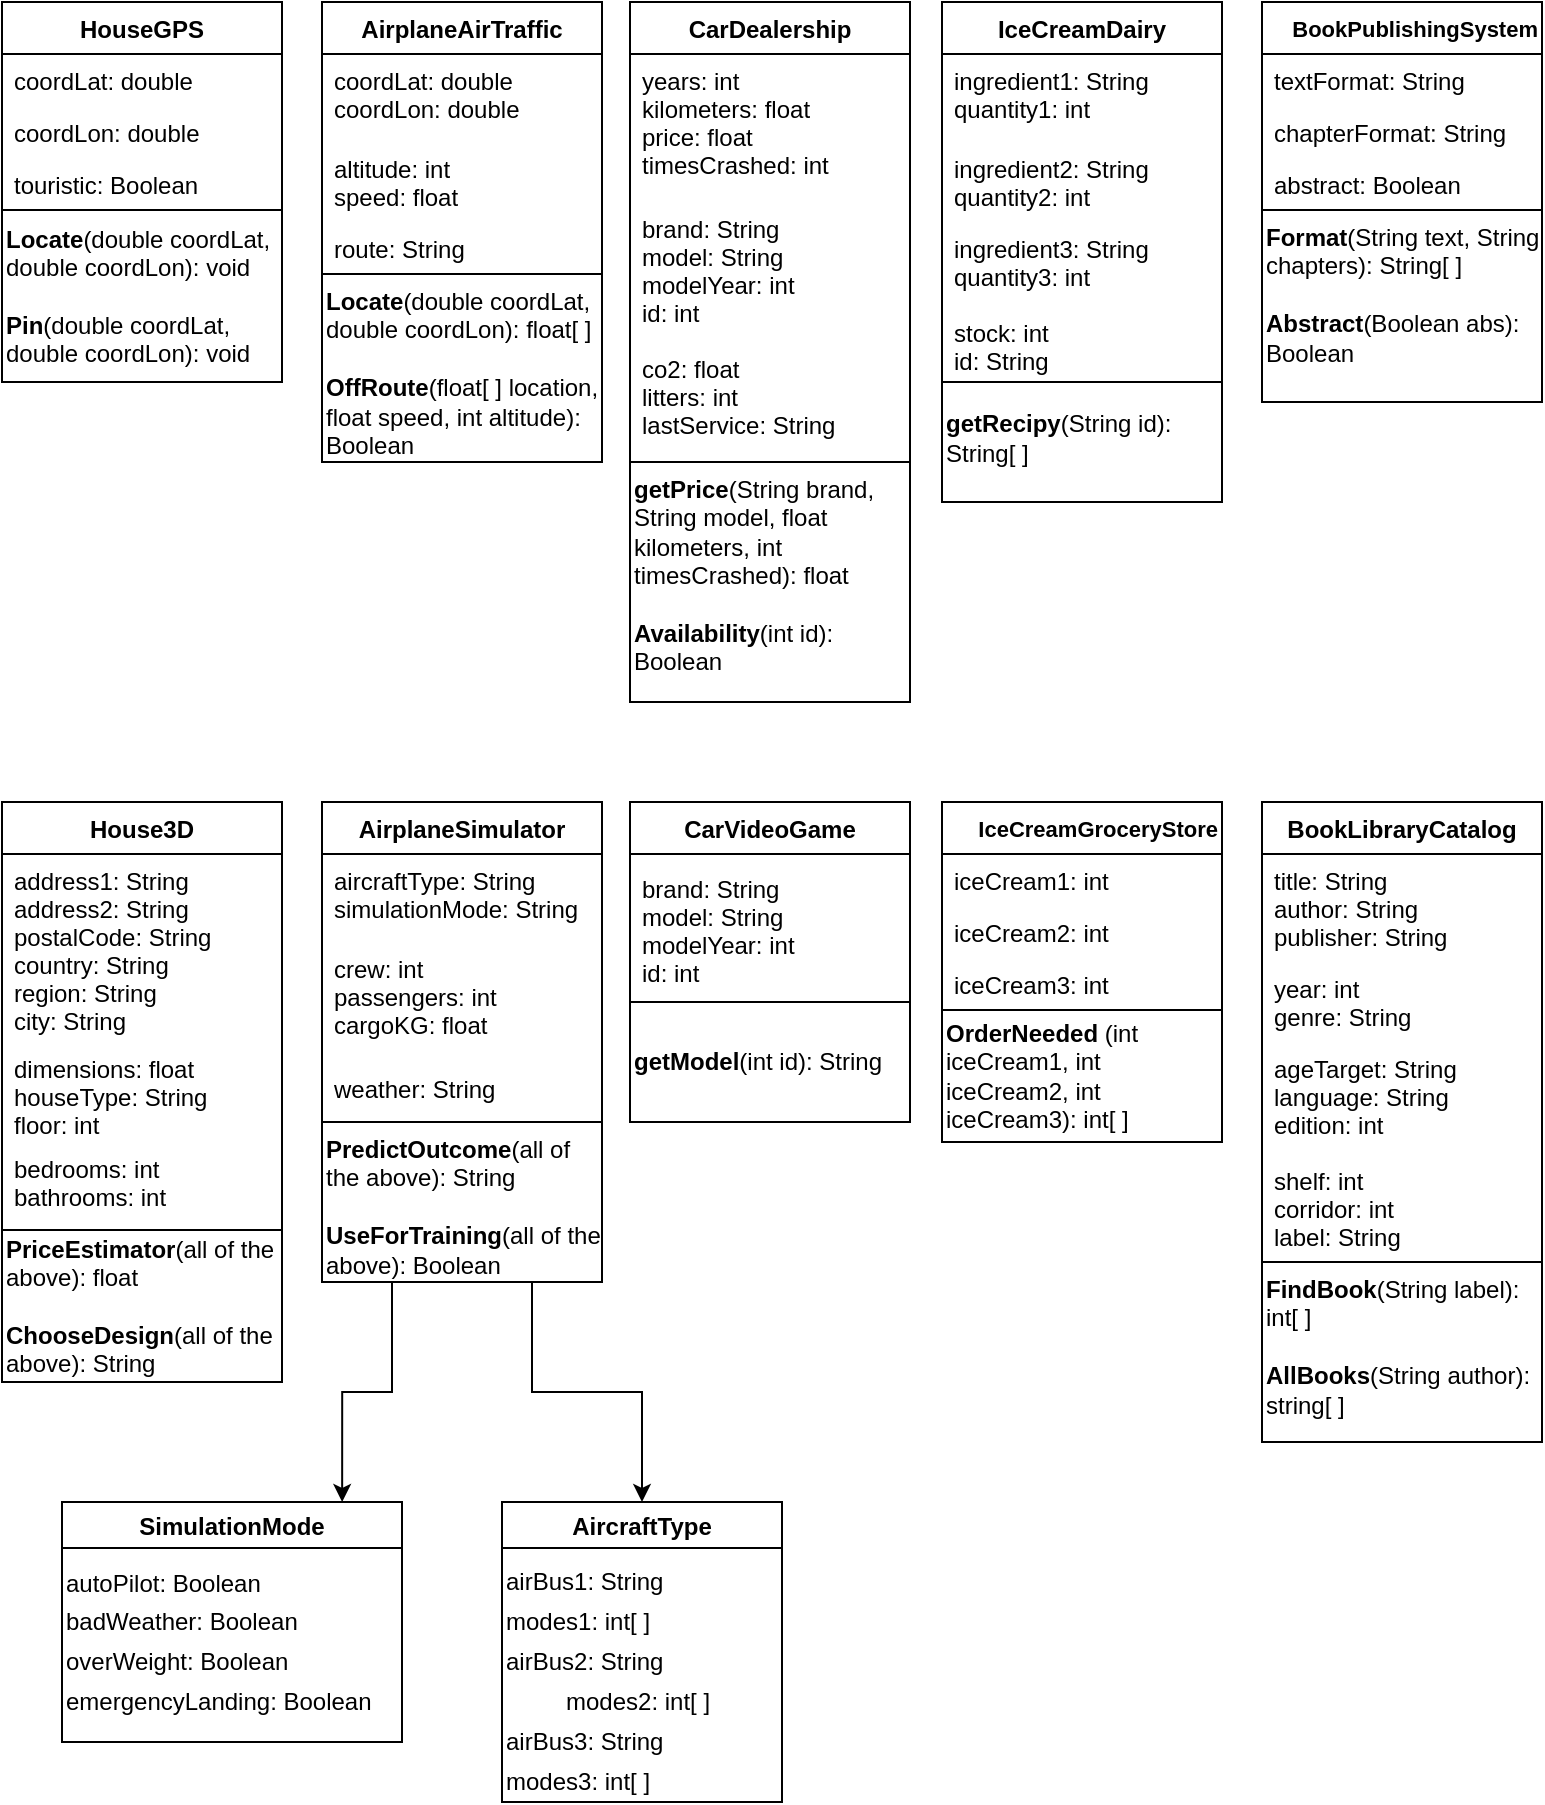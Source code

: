 <mxfile version="13.0.3" type="device"><diagram id="C5RBs43oDa-KdzZeNtuy" name="Page-1"><mxGraphModel dx="942" dy="457" grid="1" gridSize="10" guides="1" tooltips="1" connect="1" arrows="1" fold="1" page="1" pageScale="1" pageWidth="827" pageHeight="1169" math="0" shadow="0"><root><mxCell id="WIyWlLk6GJQsqaUBKTNV-0"/><mxCell id="WIyWlLk6GJQsqaUBKTNV-1" parent="WIyWlLk6GJQsqaUBKTNV-0"/><mxCell id="4cBuytqNQl4m4PydhL2D-40" value="HouseGPS" style="swimlane;fontStyle=1;childLayout=stackLayout;horizontal=1;startSize=26;fillColor=none;horizontalStack=0;resizeParent=1;resizeParentMax=0;resizeLast=0;collapsible=1;marginBottom=0;align=center;" vertex="1" parent="WIyWlLk6GJQsqaUBKTNV-1"><mxGeometry x="30" y="30" width="140" height="104" as="geometry"/></mxCell><mxCell id="4cBuytqNQl4m4PydhL2D-41" value="coordLat: double" style="text;strokeColor=none;fillColor=none;align=left;verticalAlign=top;spacingLeft=4;spacingRight=4;overflow=hidden;rotatable=0;points=[[0,0.5],[1,0.5]];portConstraint=eastwest;" vertex="1" parent="4cBuytqNQl4m4PydhL2D-40"><mxGeometry y="26" width="140" height="26" as="geometry"/></mxCell><mxCell id="4cBuytqNQl4m4PydhL2D-42" value="coordLon: double" style="text;strokeColor=none;fillColor=none;align=left;verticalAlign=top;spacingLeft=4;spacingRight=4;overflow=hidden;rotatable=0;points=[[0,0.5],[1,0.5]];portConstraint=eastwest;" vertex="1" parent="4cBuytqNQl4m4PydhL2D-40"><mxGeometry y="52" width="140" height="26" as="geometry"/></mxCell><mxCell id="4cBuytqNQl4m4PydhL2D-43" value="touristic: Boolean" style="text;strokeColor=none;fillColor=none;align=left;verticalAlign=top;spacingLeft=4;spacingRight=4;overflow=hidden;rotatable=0;points=[[0,0.5],[1,0.5]];portConstraint=eastwest;" vertex="1" parent="4cBuytqNQl4m4PydhL2D-40"><mxGeometry y="78" width="140" height="26" as="geometry"/></mxCell><mxCell id="4cBuytqNQl4m4PydhL2D-52" value="AirplaneAirTraffic" style="swimlane;fontStyle=1;childLayout=stackLayout;horizontal=1;startSize=26;fillColor=none;horizontalStack=0;resizeParent=1;resizeParentMax=0;resizeLast=0;collapsible=1;marginBottom=0;align=center;" vertex="1" parent="WIyWlLk6GJQsqaUBKTNV-1"><mxGeometry x="190" y="30" width="140" height="136" as="geometry"/></mxCell><mxCell id="4cBuytqNQl4m4PydhL2D-53" value="coordLat: double&#xA;coordLon: double" style="text;strokeColor=none;fillColor=none;align=left;verticalAlign=top;spacingLeft=4;spacingRight=4;overflow=hidden;rotatable=0;points=[[0,0.5],[1,0.5]];portConstraint=eastwest;" vertex="1" parent="4cBuytqNQl4m4PydhL2D-52"><mxGeometry y="26" width="140" height="44" as="geometry"/></mxCell><mxCell id="4cBuytqNQl4m4PydhL2D-54" value="altitude: int&#xA;speed: float&#xA;" style="text;strokeColor=none;fillColor=none;align=left;verticalAlign=top;spacingLeft=4;spacingRight=4;overflow=hidden;rotatable=0;points=[[0,0.5],[1,0.5]];portConstraint=eastwest;" vertex="1" parent="4cBuytqNQl4m4PydhL2D-52"><mxGeometry y="70" width="140" height="40" as="geometry"/></mxCell><mxCell id="4cBuytqNQl4m4PydhL2D-55" value="route: String" style="text;strokeColor=none;fillColor=none;align=left;verticalAlign=top;spacingLeft=4;spacingRight=4;overflow=hidden;rotatable=0;points=[[0,0.5],[1,0.5]];portConstraint=eastwest;" vertex="1" parent="4cBuytqNQl4m4PydhL2D-52"><mxGeometry y="110" width="140" height="26" as="geometry"/></mxCell><mxCell id="4cBuytqNQl4m4PydhL2D-56" value="CarDealership" style="swimlane;fontStyle=1;childLayout=stackLayout;horizontal=1;startSize=26;fillColor=none;horizontalStack=0;resizeParent=1;resizeParentMax=0;resizeLast=0;collapsible=1;marginBottom=0;align=center;" vertex="1" parent="WIyWlLk6GJQsqaUBKTNV-1"><mxGeometry x="344" y="30" width="140" height="230" as="geometry"/></mxCell><mxCell id="4cBuytqNQl4m4PydhL2D-57" value="years: int&#xA;kilometers: float&#xA;price: float&#xA;timesCrashed: int&#xA;&#xA;" style="text;strokeColor=none;fillColor=none;align=left;verticalAlign=top;spacingLeft=4;spacingRight=4;overflow=hidden;rotatable=0;points=[[0,0.5],[1,0.5]];portConstraint=eastwest;" vertex="1" parent="4cBuytqNQl4m4PydhL2D-56"><mxGeometry y="26" width="140" height="74" as="geometry"/></mxCell><mxCell id="4cBuytqNQl4m4PydhL2D-58" value="brand: String&#xA;model: String&#xA;modelYear: int&#xA;id: int&#xA;" style="text;strokeColor=none;fillColor=none;align=left;verticalAlign=top;spacingLeft=4;spacingRight=4;overflow=hidden;rotatable=0;points=[[0,0.5],[1,0.5]];portConstraint=eastwest;" vertex="1" parent="4cBuytqNQl4m4PydhL2D-56"><mxGeometry y="100" width="140" height="70" as="geometry"/></mxCell><mxCell id="4cBuytqNQl4m4PydhL2D-59" value="co2: float&#xA;litters: int&#xA;lastService: String&#xA;" style="text;strokeColor=none;fillColor=none;align=left;verticalAlign=top;spacingLeft=4;spacingRight=4;overflow=hidden;rotatable=0;points=[[0,0.5],[1,0.5]];portConstraint=eastwest;" vertex="1" parent="4cBuytqNQl4m4PydhL2D-56"><mxGeometry y="170" width="140" height="60" as="geometry"/></mxCell><mxCell id="4cBuytqNQl4m4PydhL2D-60" value="IceCreamDairy" style="swimlane;fontStyle=1;childLayout=stackLayout;horizontal=1;startSize=26;fillColor=none;horizontalStack=0;resizeParent=1;resizeParentMax=0;resizeLast=0;collapsible=1;marginBottom=0;align=center;fontSize=12;" vertex="1" parent="WIyWlLk6GJQsqaUBKTNV-1"><mxGeometry x="500" y="30" width="140" height="190" as="geometry"/></mxCell><mxCell id="4cBuytqNQl4m4PydhL2D-61" value="ingredient1: String&#xA;quantity1: int&#xA;" style="text;strokeColor=none;fillColor=none;align=left;verticalAlign=top;spacingLeft=4;spacingRight=4;overflow=hidden;rotatable=0;points=[[0,0.5],[1,0.5]];portConstraint=eastwest;" vertex="1" parent="4cBuytqNQl4m4PydhL2D-60"><mxGeometry y="26" width="140" height="44" as="geometry"/></mxCell><mxCell id="4cBuytqNQl4m4PydhL2D-62" value="ingredient2: String&#xA;quantity2: int" style="text;strokeColor=none;fillColor=none;align=left;verticalAlign=top;spacingLeft=4;spacingRight=4;overflow=hidden;rotatable=0;points=[[0,0.5],[1,0.5]];portConstraint=eastwest;" vertex="1" parent="4cBuytqNQl4m4PydhL2D-60"><mxGeometry y="70" width="140" height="40" as="geometry"/></mxCell><mxCell id="4cBuytqNQl4m4PydhL2D-63" value="ingredient3: String&#xA;quantity3: int&#xA;&#xA;stock: int&#xA;id: String&#xA;" style="text;strokeColor=none;fillColor=none;align=left;verticalAlign=top;spacingLeft=4;spacingRight=4;overflow=hidden;rotatable=0;points=[[0,0.5],[1,0.5]];portConstraint=eastwest;" vertex="1" parent="4cBuytqNQl4m4PydhL2D-60"><mxGeometry y="110" width="140" height="80" as="geometry"/></mxCell><mxCell id="4cBuytqNQl4m4PydhL2D-44" value="BookPublishingSystem" style="swimlane;fontStyle=1;childLayout=stackLayout;horizontal=1;startSize=26;fillColor=none;horizontalStack=0;resizeParent=1;resizeParentMax=0;resizeLast=0;collapsible=1;marginBottom=0;align=right;fontSize=11;" vertex="1" parent="WIyWlLk6GJQsqaUBKTNV-1"><mxGeometry x="660" y="30" width="140" height="104" as="geometry"/></mxCell><mxCell id="4cBuytqNQl4m4PydhL2D-45" value="textFormat: String" style="text;strokeColor=none;fillColor=none;align=left;verticalAlign=top;spacingLeft=4;spacingRight=4;overflow=hidden;rotatable=0;points=[[0,0.5],[1,0.5]];portConstraint=eastwest;" vertex="1" parent="4cBuytqNQl4m4PydhL2D-44"><mxGeometry y="26" width="140" height="26" as="geometry"/></mxCell><mxCell id="4cBuytqNQl4m4PydhL2D-46" value="chapterFormat: String" style="text;strokeColor=none;fillColor=none;align=left;verticalAlign=top;spacingLeft=4;spacingRight=4;overflow=hidden;rotatable=0;points=[[0,0.5],[1,0.5]];portConstraint=eastwest;" vertex="1" parent="4cBuytqNQl4m4PydhL2D-44"><mxGeometry y="52" width="140" height="26" as="geometry"/></mxCell><mxCell id="4cBuytqNQl4m4PydhL2D-47" value="abstract: Boolean" style="text;strokeColor=none;fillColor=none;align=left;verticalAlign=top;spacingLeft=4;spacingRight=4;overflow=hidden;rotatable=0;points=[[0,0.5],[1,0.5]];portConstraint=eastwest;" vertex="1" parent="4cBuytqNQl4m4PydhL2D-44"><mxGeometry y="78" width="140" height="26" as="geometry"/></mxCell><mxCell id="4cBuytqNQl4m4PydhL2D-88" value="&lt;div align=&quot;left&quot;&gt;&lt;b&gt;Locate&lt;/b&gt;(double coordLat, double coordLon): void&lt;/div&gt;&lt;div align=&quot;left&quot;&gt;&lt;br&gt;&lt;/div&gt;&lt;div align=&quot;left&quot;&gt;&lt;b&gt;Pin&lt;/b&gt;(double coordLat, double coordLon): void&lt;br&gt;&lt;/div&gt;" style="rounded=0;whiteSpace=wrap;html=1;align=left;" vertex="1" parent="WIyWlLk6GJQsqaUBKTNV-1"><mxGeometry x="30" y="134" width="140" height="86" as="geometry"/></mxCell><mxCell id="4cBuytqNQl4m4PydhL2D-113" value="" style="rounded=0;whiteSpace=wrap;html=1;align=left;" vertex="1" parent="WIyWlLk6GJQsqaUBKTNV-1"><mxGeometry x="190" y="166" width="140" height="94" as="geometry"/></mxCell><mxCell id="4cBuytqNQl4m4PydhL2D-114" value="" style="rounded=0;whiteSpace=wrap;html=1;align=left;" vertex="1" parent="WIyWlLk6GJQsqaUBKTNV-1"><mxGeometry x="344" y="260" width="140" height="120" as="geometry"/></mxCell><mxCell id="4cBuytqNQl4m4PydhL2D-115" value="" style="rounded=0;whiteSpace=wrap;html=1;align=left;" vertex="1" parent="WIyWlLk6GJQsqaUBKTNV-1"><mxGeometry x="500" y="220" width="140" height="60" as="geometry"/></mxCell><mxCell id="4cBuytqNQl4m4PydhL2D-116" value="" style="rounded=0;whiteSpace=wrap;html=1;align=left;" vertex="1" parent="WIyWlLk6GJQsqaUBKTNV-1"><mxGeometry x="660" y="134" width="140" height="96" as="geometry"/></mxCell><mxCell id="4cBuytqNQl4m4PydhL2D-117" value="&lt;div&gt;&lt;b&gt;PriceEstimator&lt;/b&gt;(all of the above): float&lt;/div&gt;&lt;div&gt;&lt;br&gt;&lt;/div&gt;&lt;b&gt;ChooseDesign&lt;/b&gt;(all of the above): String" style="rounded=0;whiteSpace=wrap;html=1;align=left;" vertex="1" parent="WIyWlLk6GJQsqaUBKTNV-1"><mxGeometry x="30" y="644" width="140" height="76" as="geometry"/></mxCell><mxCell id="4cBuytqNQl4m4PydhL2D-118" value="" style="rounded=0;whiteSpace=wrap;html=1;align=left;" vertex="1" parent="WIyWlLk6GJQsqaUBKTNV-1"><mxGeometry x="190" y="590" width="140" height="80" as="geometry"/></mxCell><mxCell id="4cBuytqNQl4m4PydhL2D-119" value="" style="rounded=0;whiteSpace=wrap;html=1;align=left;" vertex="1" parent="WIyWlLk6GJQsqaUBKTNV-1"><mxGeometry x="344" y="530" width="140" height="60" as="geometry"/></mxCell><mxCell id="4cBuytqNQl4m4PydhL2D-120" value="" style="rounded=0;whiteSpace=wrap;html=1;align=left;" vertex="1" parent="WIyWlLk6GJQsqaUBKTNV-1"><mxGeometry x="500" y="534" width="140" height="66" as="geometry"/></mxCell><mxCell id="4cBuytqNQl4m4PydhL2D-121" value="" style="rounded=0;whiteSpace=wrap;html=1;align=left;" vertex="1" parent="WIyWlLk6GJQsqaUBKTNV-1"><mxGeometry x="660" y="660" width="140" height="90" as="geometry"/></mxCell><mxCell id="4cBuytqNQl4m4PydhL2D-130" value="&lt;div&gt;&lt;b style=&quot;font-size: 12px&quot;&gt;Locate&lt;/b&gt;(double coordLat, double coordLon): float[ ]&lt;/div&gt;&lt;div&gt;&lt;br&gt;&lt;/div&gt;&lt;div&gt;&lt;b&gt;OffRoute&lt;/b&gt;(float[ ] location, float speed, int altitude): Boolean&lt;br&gt;&lt;/div&gt;" style="text;html=1;strokeColor=none;fillColor=none;align=left;verticalAlign=top;whiteSpace=wrap;rounded=0;fontSize=12;" vertex="1" parent="WIyWlLk6GJQsqaUBKTNV-1"><mxGeometry x="190" y="166" width="140" height="94" as="geometry"/></mxCell><mxCell id="4cBuytqNQl4m4PydhL2D-155" style="edgeStyle=orthogonalEdgeStyle;rounded=0;orthogonalLoop=1;jettySize=auto;html=1;exitX=0.25;exitY=1;exitDx=0;exitDy=0;entryX=0.824;entryY=0;entryDx=0;entryDy=0;entryPerimeter=0;fontSize=12;" edge="1" parent="WIyWlLk6GJQsqaUBKTNV-1" source="4cBuytqNQl4m4PydhL2D-131" target="4cBuytqNQl4m4PydhL2D-145"><mxGeometry relative="1" as="geometry"/></mxCell><mxCell id="4cBuytqNQl4m4PydhL2D-169" style="edgeStyle=orthogonalEdgeStyle;rounded=0;orthogonalLoop=1;jettySize=auto;html=1;exitX=0.75;exitY=1;exitDx=0;exitDy=0;entryX=0.5;entryY=0;entryDx=0;entryDy=0;fontSize=12;" edge="1" parent="WIyWlLk6GJQsqaUBKTNV-1" source="4cBuytqNQl4m4PydhL2D-131" target="4cBuytqNQl4m4PydhL2D-156"><mxGeometry relative="1" as="geometry"/></mxCell><mxCell id="4cBuytqNQl4m4PydhL2D-131" value="&lt;div style=&quot;font-size: 12px&quot;&gt;&lt;b&gt;PredictOutcome&lt;/b&gt;(all of the above): String&lt;/div&gt;&lt;div style=&quot;font-size: 12px&quot;&gt;&lt;br style=&quot;font-size: 12px&quot;&gt;&lt;/div&gt;&lt;div style=&quot;font-size: 12px&quot;&gt;&lt;b&gt;UseForTraining&lt;/b&gt;(all of the above): Boolean&lt;br style=&quot;font-size: 12px&quot;&gt;&lt;/div&gt;" style="text;html=1;strokeColor=none;fillColor=none;align=left;verticalAlign=top;whiteSpace=wrap;rounded=0;fontSize=12;" vertex="1" parent="WIyWlLk6GJQsqaUBKTNV-1"><mxGeometry x="190" y="590" width="140" height="80" as="geometry"/></mxCell><mxCell id="4cBuytqNQl4m4PydhL2D-132" value="&lt;div&gt;&lt;b&gt;getPrice&lt;/b&gt;(String brand, String model, float kilometers, int timesCrashed): float&lt;br&gt;&lt;/div&gt;&lt;div&gt;&lt;br&gt;&lt;/div&gt;&lt;div&gt;&lt;b&gt;Availability&lt;/b&gt;(int id): Boolean&lt;br&gt;&lt;/div&gt;" style="text;html=1;strokeColor=none;fillColor=none;align=left;verticalAlign=top;whiteSpace=wrap;rounded=0;fontSize=12;" vertex="1" parent="WIyWlLk6GJQsqaUBKTNV-1"><mxGeometry x="344" y="260" width="140" height="110" as="geometry"/></mxCell><mxCell id="4cBuytqNQl4m4PydhL2D-133" value="&lt;b&gt;getModel&lt;/b&gt;(int id): String" style="text;html=1;strokeColor=none;fillColor=none;align=left;verticalAlign=middle;whiteSpace=wrap;rounded=0;fontSize=12;" vertex="1" parent="WIyWlLk6GJQsqaUBKTNV-1"><mxGeometry x="344" y="532" width="140" height="56" as="geometry"/></mxCell><mxCell id="4cBuytqNQl4m4PydhL2D-134" value="&lt;div&gt;&lt;b&gt;Format&lt;/b&gt;(String text, String chapters): String[ ]&lt;/div&gt;&lt;div&gt;&lt;br&gt;&lt;/div&gt;&lt;div&gt;&lt;b&gt;Abstract&lt;/b&gt;(Boolean abs): Boolean &lt;br&gt;&lt;/div&gt;" style="text;html=1;strokeColor=none;fillColor=none;align=left;verticalAlign=top;whiteSpace=wrap;rounded=0;fontSize=12;" vertex="1" parent="WIyWlLk6GJQsqaUBKTNV-1"><mxGeometry x="660" y="134" width="140" height="96" as="geometry"/></mxCell><mxCell id="4cBuytqNQl4m4PydhL2D-135" value="&lt;b&gt;getRecipy&lt;/b&gt;(String id): String[ ]" style="text;html=1;strokeColor=none;fillColor=none;align=left;verticalAlign=middle;whiteSpace=wrap;rounded=0;fontSize=12;" vertex="1" parent="WIyWlLk6GJQsqaUBKTNV-1"><mxGeometry x="500" y="220" width="140" height="56" as="geometry"/></mxCell><mxCell id="4cBuytqNQl4m4PydhL2D-136" value="&lt;div style=&quot;font-size: 12px&quot; align=&quot;left&quot;&gt;&lt;b&gt;OrderNeeded&lt;/b&gt; (int iceCream1, int iceCream2, int iceCream3): int[ ]&lt;br&gt;&lt;/div&gt;" style="text;html=1;strokeColor=none;fillColor=none;align=left;verticalAlign=middle;whiteSpace=wrap;rounded=0;fontSize=12;" vertex="1" parent="WIyWlLk6GJQsqaUBKTNV-1"><mxGeometry x="500" y="534" width="140" height="66" as="geometry"/></mxCell><mxCell id="4cBuytqNQl4m4PydhL2D-137" value="&lt;div&gt;&lt;b&gt;FindBook&lt;/b&gt;(String label): int[ ]&lt;/div&gt;&lt;div&gt;&lt;br&gt;&lt;/div&gt;&lt;div&gt;&lt;b&gt;AllBooks&lt;/b&gt;(String author):&lt;/div&gt;&lt;div&gt;string[ ]&lt;br&gt;&lt;/div&gt;" style="text;html=1;strokeColor=none;fillColor=none;align=left;verticalAlign=top;whiteSpace=wrap;rounded=0;fontSize=12;" vertex="1" parent="WIyWlLk6GJQsqaUBKTNV-1"><mxGeometry x="660" y="660" width="140" height="90" as="geometry"/></mxCell><mxCell id="4cBuytqNQl4m4PydhL2D-145" value="SimulationMode" style="swimlane;fontSize=12;align=center;startSize=23;" vertex="1" parent="WIyWlLk6GJQsqaUBKTNV-1"><mxGeometry x="60" y="780" width="170" height="120" as="geometry"/></mxCell><mxCell id="4cBuytqNQl4m4PydhL2D-146" value="&lt;div align=&quot;left&quot;&gt;autoPilot: Boolean&lt;/div&gt;" style="text;html=1;align=left;verticalAlign=bottom;resizable=0;points=[];autosize=1;fontSize=12;" vertex="1" parent="4cBuytqNQl4m4PydhL2D-145"><mxGeometry y="30" width="120" height="20" as="geometry"/></mxCell><mxCell id="4cBuytqNQl4m4PydhL2D-147" value="badWeather: Boolean" style="text;html=1;align=left;verticalAlign=middle;resizable=0;points=[];autosize=1;fontSize=12;" vertex="1" parent="4cBuytqNQl4m4PydhL2D-145"><mxGeometry y="50" width="130" height="20" as="geometry"/></mxCell><mxCell id="4cBuytqNQl4m4PydhL2D-148" value="overWeight: Boolean" style="text;html=1;align=left;verticalAlign=middle;resizable=0;points=[];autosize=1;fontSize=12;" vertex="1" parent="4cBuytqNQl4m4PydhL2D-145"><mxGeometry y="70" width="130" height="20" as="geometry"/></mxCell><mxCell id="4cBuytqNQl4m4PydhL2D-149" value="emergencyLanding: Boolean" style="text;html=1;align=left;verticalAlign=middle;resizable=0;points=[];autosize=1;fontSize=12;" vertex="1" parent="4cBuytqNQl4m4PydhL2D-145"><mxGeometry y="90" width="170" height="20" as="geometry"/></mxCell><mxCell id="4cBuytqNQl4m4PydhL2D-64" value="House3D" style="swimlane;fontStyle=1;childLayout=stackLayout;horizontal=1;startSize=26;fillColor=none;horizontalStack=0;resizeParent=1;resizeParentMax=0;resizeLast=0;collapsible=1;marginBottom=0;align=center;" vertex="1" parent="WIyWlLk6GJQsqaUBKTNV-1"><mxGeometry x="30" y="430" width="140" height="214" as="geometry"/></mxCell><mxCell id="4cBuytqNQl4m4PydhL2D-65" value="address1: String&#xA;address2: String&#xA;postalCode: String&#xA;country: String&#xA;region: String&#xA;city: String&#xA;" style="text;strokeColor=none;fillColor=none;align=left;verticalAlign=top;spacingLeft=4;spacingRight=4;overflow=hidden;rotatable=0;points=[[0,0.5],[1,0.5]];portConstraint=eastwest;" vertex="1" parent="4cBuytqNQl4m4PydhL2D-64"><mxGeometry y="26" width="140" height="94" as="geometry"/></mxCell><mxCell id="4cBuytqNQl4m4PydhL2D-66" value="dimensions: float&#xA;houseType: String&#xA;floor: int&#xA;" style="text;strokeColor=none;fillColor=none;align=left;verticalAlign=top;spacingLeft=4;spacingRight=4;overflow=hidden;rotatable=0;points=[[0,0.5],[1,0.5]];portConstraint=eastwest;" vertex="1" parent="4cBuytqNQl4m4PydhL2D-64"><mxGeometry y="120" width="140" height="50" as="geometry"/></mxCell><mxCell id="4cBuytqNQl4m4PydhL2D-67" value="bedrooms: int&#xA;bathrooms: int&#xA;" style="text;strokeColor=none;fillColor=none;align=left;verticalAlign=top;spacingLeft=4;spacingRight=4;overflow=hidden;rotatable=0;points=[[0,0.5],[1,0.5]];portConstraint=eastwest;" vertex="1" parent="4cBuytqNQl4m4PydhL2D-64"><mxGeometry y="170" width="140" height="44" as="geometry"/></mxCell><mxCell id="4cBuytqNQl4m4PydhL2D-68" value="AirplaneSimulator" style="swimlane;fontStyle=1;childLayout=stackLayout;horizontal=1;startSize=26;fillColor=none;horizontalStack=0;resizeParent=1;resizeParentMax=0;resizeLast=0;collapsible=1;marginBottom=0;align=center;" vertex="1" parent="WIyWlLk6GJQsqaUBKTNV-1"><mxGeometry x="190" y="430" width="140" height="160" as="geometry"/></mxCell><mxCell id="4cBuytqNQl4m4PydhL2D-69" value="aircraftType: String&#xA;simulationMode: String" style="text;strokeColor=none;fillColor=none;align=left;verticalAlign=top;spacingLeft=4;spacingRight=4;overflow=hidden;rotatable=0;points=[[0,0.5],[1,0.5]];portConstraint=eastwest;" vertex="1" parent="4cBuytqNQl4m4PydhL2D-68"><mxGeometry y="26" width="140" height="44" as="geometry"/></mxCell><mxCell id="4cBuytqNQl4m4PydhL2D-70" value="crew: int&#xA;passengers: int&#xA;cargoKG: float&#xA;" style="text;strokeColor=none;fillColor=none;align=left;verticalAlign=top;spacingLeft=4;spacingRight=4;overflow=hidden;rotatable=0;points=[[0,0.5],[1,0.5]];portConstraint=eastwest;" vertex="1" parent="4cBuytqNQl4m4PydhL2D-68"><mxGeometry y="70" width="140" height="60" as="geometry"/></mxCell><mxCell id="4cBuytqNQl4m4PydhL2D-71" value="weather: String" style="text;strokeColor=none;fillColor=none;align=left;verticalAlign=top;spacingLeft=4;spacingRight=4;overflow=hidden;rotatable=0;points=[[0,0.5],[1,0.5]];portConstraint=eastwest;" vertex="1" parent="4cBuytqNQl4m4PydhL2D-68"><mxGeometry y="130" width="140" height="30" as="geometry"/></mxCell><mxCell id="4cBuytqNQl4m4PydhL2D-72" value="CarVideoGame" style="swimlane;fontStyle=1;childLayout=stackLayout;horizontal=1;startSize=26;fillColor=none;horizontalStack=0;resizeParent=1;resizeParentMax=0;resizeLast=0;collapsible=1;marginBottom=0;align=center;" vertex="1" parent="WIyWlLk6GJQsqaUBKTNV-1"><mxGeometry x="344" y="430" width="140" height="100" as="geometry"/></mxCell><mxCell id="4cBuytqNQl4m4PydhL2D-76" value="IceCreamGroceryStore" style="swimlane;fontStyle=1;childLayout=stackLayout;horizontal=1;startSize=26;fillColor=none;horizontalStack=0;resizeParent=1;resizeParentMax=0;resizeLast=0;collapsible=1;marginBottom=0;align=right;fontSize=11;" vertex="1" parent="WIyWlLk6GJQsqaUBKTNV-1"><mxGeometry x="500" y="430" width="140" height="104" as="geometry"/></mxCell><mxCell id="4cBuytqNQl4m4PydhL2D-77" value="iceCream1: int" style="text;strokeColor=none;fillColor=none;align=left;verticalAlign=top;spacingLeft=4;spacingRight=4;overflow=hidden;rotatable=0;points=[[0,0.5],[1,0.5]];portConstraint=eastwest;" vertex="1" parent="4cBuytqNQl4m4PydhL2D-76"><mxGeometry y="26" width="140" height="26" as="geometry"/></mxCell><mxCell id="4cBuytqNQl4m4PydhL2D-78" value="iceCream2: int" style="text;strokeColor=none;fillColor=none;align=left;verticalAlign=top;spacingLeft=4;spacingRight=4;overflow=hidden;rotatable=0;points=[[0,0.5],[1,0.5]];portConstraint=eastwest;" vertex="1" parent="4cBuytqNQl4m4PydhL2D-76"><mxGeometry y="52" width="140" height="26" as="geometry"/></mxCell><mxCell id="4cBuytqNQl4m4PydhL2D-79" value="iceCream3: int" style="text;strokeColor=none;fillColor=none;align=left;verticalAlign=top;spacingLeft=4;spacingRight=4;overflow=hidden;rotatable=0;points=[[0,0.5],[1,0.5]];portConstraint=eastwest;" vertex="1" parent="4cBuytqNQl4m4PydhL2D-76"><mxGeometry y="78" width="140" height="26" as="geometry"/></mxCell><mxCell id="4cBuytqNQl4m4PydhL2D-80" value="BookLibraryCatalog" style="swimlane;fontStyle=1;childLayout=stackLayout;horizontal=1;startSize=26;fillColor=none;horizontalStack=0;resizeParent=1;resizeParentMax=0;resizeLast=0;collapsible=1;marginBottom=0;align=center;" vertex="1" parent="WIyWlLk6GJQsqaUBKTNV-1"><mxGeometry x="660" y="430" width="140" height="230" as="geometry"/></mxCell><mxCell id="4cBuytqNQl4m4PydhL2D-81" value="title: String&#xA;author: String&#xA;publisher: String&#xA;" style="text;strokeColor=none;fillColor=none;align=left;verticalAlign=top;spacingLeft=4;spacingRight=4;overflow=hidden;rotatable=0;points=[[0,0.5],[1,0.5]];portConstraint=eastwest;" vertex="1" parent="4cBuytqNQl4m4PydhL2D-80"><mxGeometry y="26" width="140" height="54" as="geometry"/></mxCell><mxCell id="4cBuytqNQl4m4PydhL2D-82" value="year: int&#xA;genre: String&#xA;" style="text;strokeColor=none;fillColor=none;align=left;verticalAlign=top;spacingLeft=4;spacingRight=4;overflow=hidden;rotatable=0;points=[[0,0.5],[1,0.5]];portConstraint=eastwest;" vertex="1" parent="4cBuytqNQl4m4PydhL2D-80"><mxGeometry y="80" width="140" height="40" as="geometry"/></mxCell><mxCell id="4cBuytqNQl4m4PydhL2D-83" value="ageTarget: String&#xA;language: String&#xA;edition: int&#xA;&#xA;shelf: int&#xA;corridor: int&#xA;label: String&#xA;" style="text;strokeColor=none;fillColor=none;align=left;verticalAlign=top;spacingLeft=4;spacingRight=4;overflow=hidden;rotatable=0;points=[[0,0.5],[1,0.5]];portConstraint=eastwest;" vertex="1" parent="4cBuytqNQl4m4PydhL2D-80"><mxGeometry y="120" width="140" height="110" as="geometry"/></mxCell><mxCell id="4cBuytqNQl4m4PydhL2D-151" value="brand: String&#xA;model: String&#xA;modelYear: int&#xA;id: int&#xA;" style="text;strokeColor=none;fillColor=none;align=left;verticalAlign=top;spacingLeft=4;spacingRight=4;overflow=hidden;rotatable=0;points=[[0,0.5],[1,0.5]];portConstraint=eastwest;" vertex="1" parent="WIyWlLk6GJQsqaUBKTNV-1"><mxGeometry x="344" y="460" width="140" height="70" as="geometry"/></mxCell><mxCell id="4cBuytqNQl4m4PydhL2D-156" value="AircraftType" style="swimlane;fontSize=12;align=center;" vertex="1" parent="WIyWlLk6GJQsqaUBKTNV-1"><mxGeometry x="280" y="780" width="140" height="150" as="geometry"/></mxCell><mxCell id="4cBuytqNQl4m4PydhL2D-158" value="airBus1: String" style="text;html=1;strokeColor=none;fillColor=none;align=left;verticalAlign=middle;whiteSpace=wrap;rounded=0;fontSize=12;" vertex="1" parent="4cBuytqNQl4m4PydhL2D-156"><mxGeometry y="30" width="140" height="20" as="geometry"/></mxCell><mxCell id="4cBuytqNQl4m4PydhL2D-159" value="modes1: int[ ]" style="text;html=1;strokeColor=none;fillColor=none;align=left;verticalAlign=middle;whiteSpace=wrap;rounded=0;fontSize=12;" vertex="1" parent="4cBuytqNQl4m4PydhL2D-156"><mxGeometry y="50" width="140" height="20" as="geometry"/></mxCell><mxCell id="4cBuytqNQl4m4PydhL2D-165" value="modes3: int[ ]" style="text;html=1;strokeColor=none;fillColor=none;align=left;verticalAlign=middle;whiteSpace=wrap;rounded=0;fontSize=12;" vertex="1" parent="4cBuytqNQl4m4PydhL2D-156"><mxGeometry y="130" width="140" height="20" as="geometry"/></mxCell><mxCell id="4cBuytqNQl4m4PydhL2D-164" value="airBus2: String" style="text;html=1;strokeColor=none;fillColor=none;align=left;verticalAlign=middle;whiteSpace=wrap;rounded=0;fontSize=12;" vertex="1" parent="4cBuytqNQl4m4PydhL2D-156"><mxGeometry y="70" width="140" height="20" as="geometry"/></mxCell><mxCell id="4cBuytqNQl4m4PydhL2D-167" value="airBus3: String" style="text;html=1;strokeColor=none;fillColor=none;align=left;verticalAlign=middle;whiteSpace=wrap;rounded=0;fontSize=12;" vertex="1" parent="4cBuytqNQl4m4PydhL2D-156"><mxGeometry y="110" width="140" height="20" as="geometry"/></mxCell><mxCell id="4cBuytqNQl4m4PydhL2D-166" value="modes2: int[ ]" style="text;html=1;strokeColor=none;fillColor=none;align=left;verticalAlign=middle;whiteSpace=wrap;rounded=0;fontSize=12;" vertex="1" parent="WIyWlLk6GJQsqaUBKTNV-1"><mxGeometry x="310" y="870" width="140" height="20" as="geometry"/></mxCell></root></mxGraphModel></diagram></mxfile>